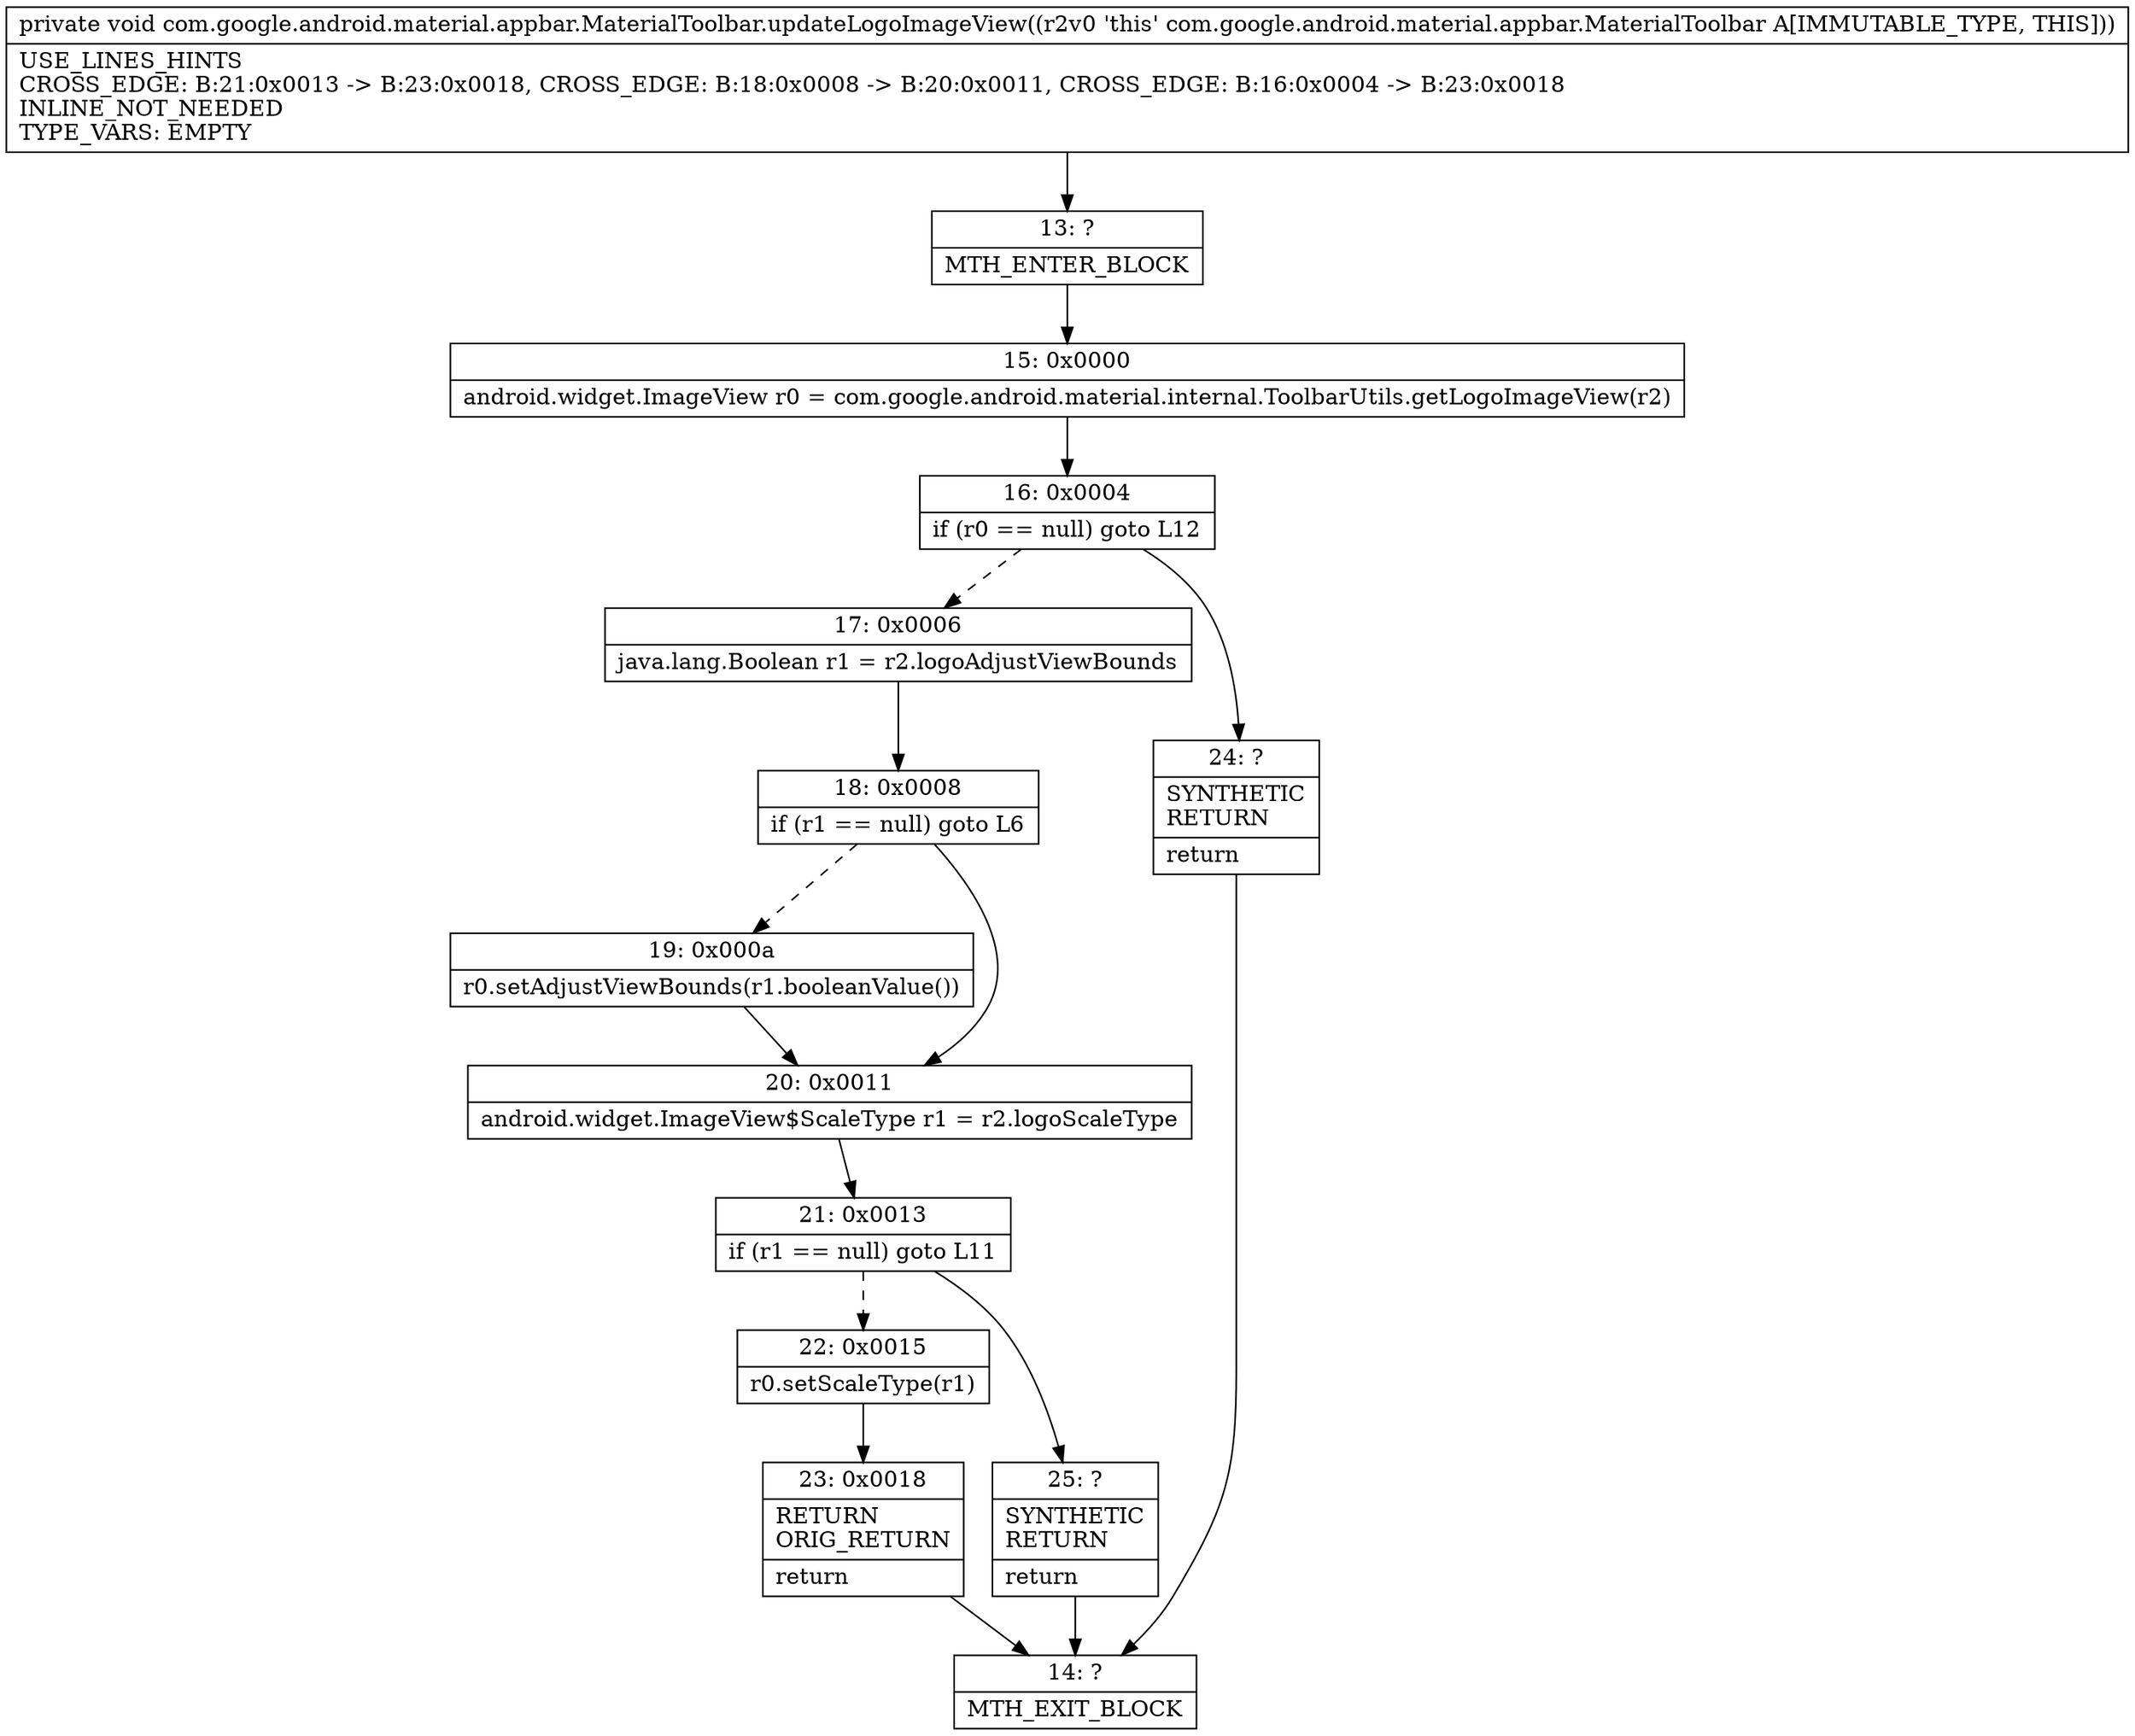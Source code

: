 digraph "CFG forcom.google.android.material.appbar.MaterialToolbar.updateLogoImageView()V" {
Node_13 [shape=record,label="{13\:\ ?|MTH_ENTER_BLOCK\l}"];
Node_15 [shape=record,label="{15\:\ 0x0000|android.widget.ImageView r0 = com.google.android.material.internal.ToolbarUtils.getLogoImageView(r2)\l}"];
Node_16 [shape=record,label="{16\:\ 0x0004|if (r0 == null) goto L12\l}"];
Node_17 [shape=record,label="{17\:\ 0x0006|java.lang.Boolean r1 = r2.logoAdjustViewBounds\l}"];
Node_18 [shape=record,label="{18\:\ 0x0008|if (r1 == null) goto L6\l}"];
Node_19 [shape=record,label="{19\:\ 0x000a|r0.setAdjustViewBounds(r1.booleanValue())\l}"];
Node_20 [shape=record,label="{20\:\ 0x0011|android.widget.ImageView$ScaleType r1 = r2.logoScaleType\l}"];
Node_21 [shape=record,label="{21\:\ 0x0013|if (r1 == null) goto L11\l}"];
Node_22 [shape=record,label="{22\:\ 0x0015|r0.setScaleType(r1)\l}"];
Node_23 [shape=record,label="{23\:\ 0x0018|RETURN\lORIG_RETURN\l|return\l}"];
Node_14 [shape=record,label="{14\:\ ?|MTH_EXIT_BLOCK\l}"];
Node_25 [shape=record,label="{25\:\ ?|SYNTHETIC\lRETURN\l|return\l}"];
Node_24 [shape=record,label="{24\:\ ?|SYNTHETIC\lRETURN\l|return\l}"];
MethodNode[shape=record,label="{private void com.google.android.material.appbar.MaterialToolbar.updateLogoImageView((r2v0 'this' com.google.android.material.appbar.MaterialToolbar A[IMMUTABLE_TYPE, THIS]))  | USE_LINES_HINTS\lCROSS_EDGE: B:21:0x0013 \-\> B:23:0x0018, CROSS_EDGE: B:18:0x0008 \-\> B:20:0x0011, CROSS_EDGE: B:16:0x0004 \-\> B:23:0x0018\lINLINE_NOT_NEEDED\lTYPE_VARS: EMPTY\l}"];
MethodNode -> Node_13;Node_13 -> Node_15;
Node_15 -> Node_16;
Node_16 -> Node_17[style=dashed];
Node_16 -> Node_24;
Node_17 -> Node_18;
Node_18 -> Node_19[style=dashed];
Node_18 -> Node_20;
Node_19 -> Node_20;
Node_20 -> Node_21;
Node_21 -> Node_22[style=dashed];
Node_21 -> Node_25;
Node_22 -> Node_23;
Node_23 -> Node_14;
Node_25 -> Node_14;
Node_24 -> Node_14;
}

